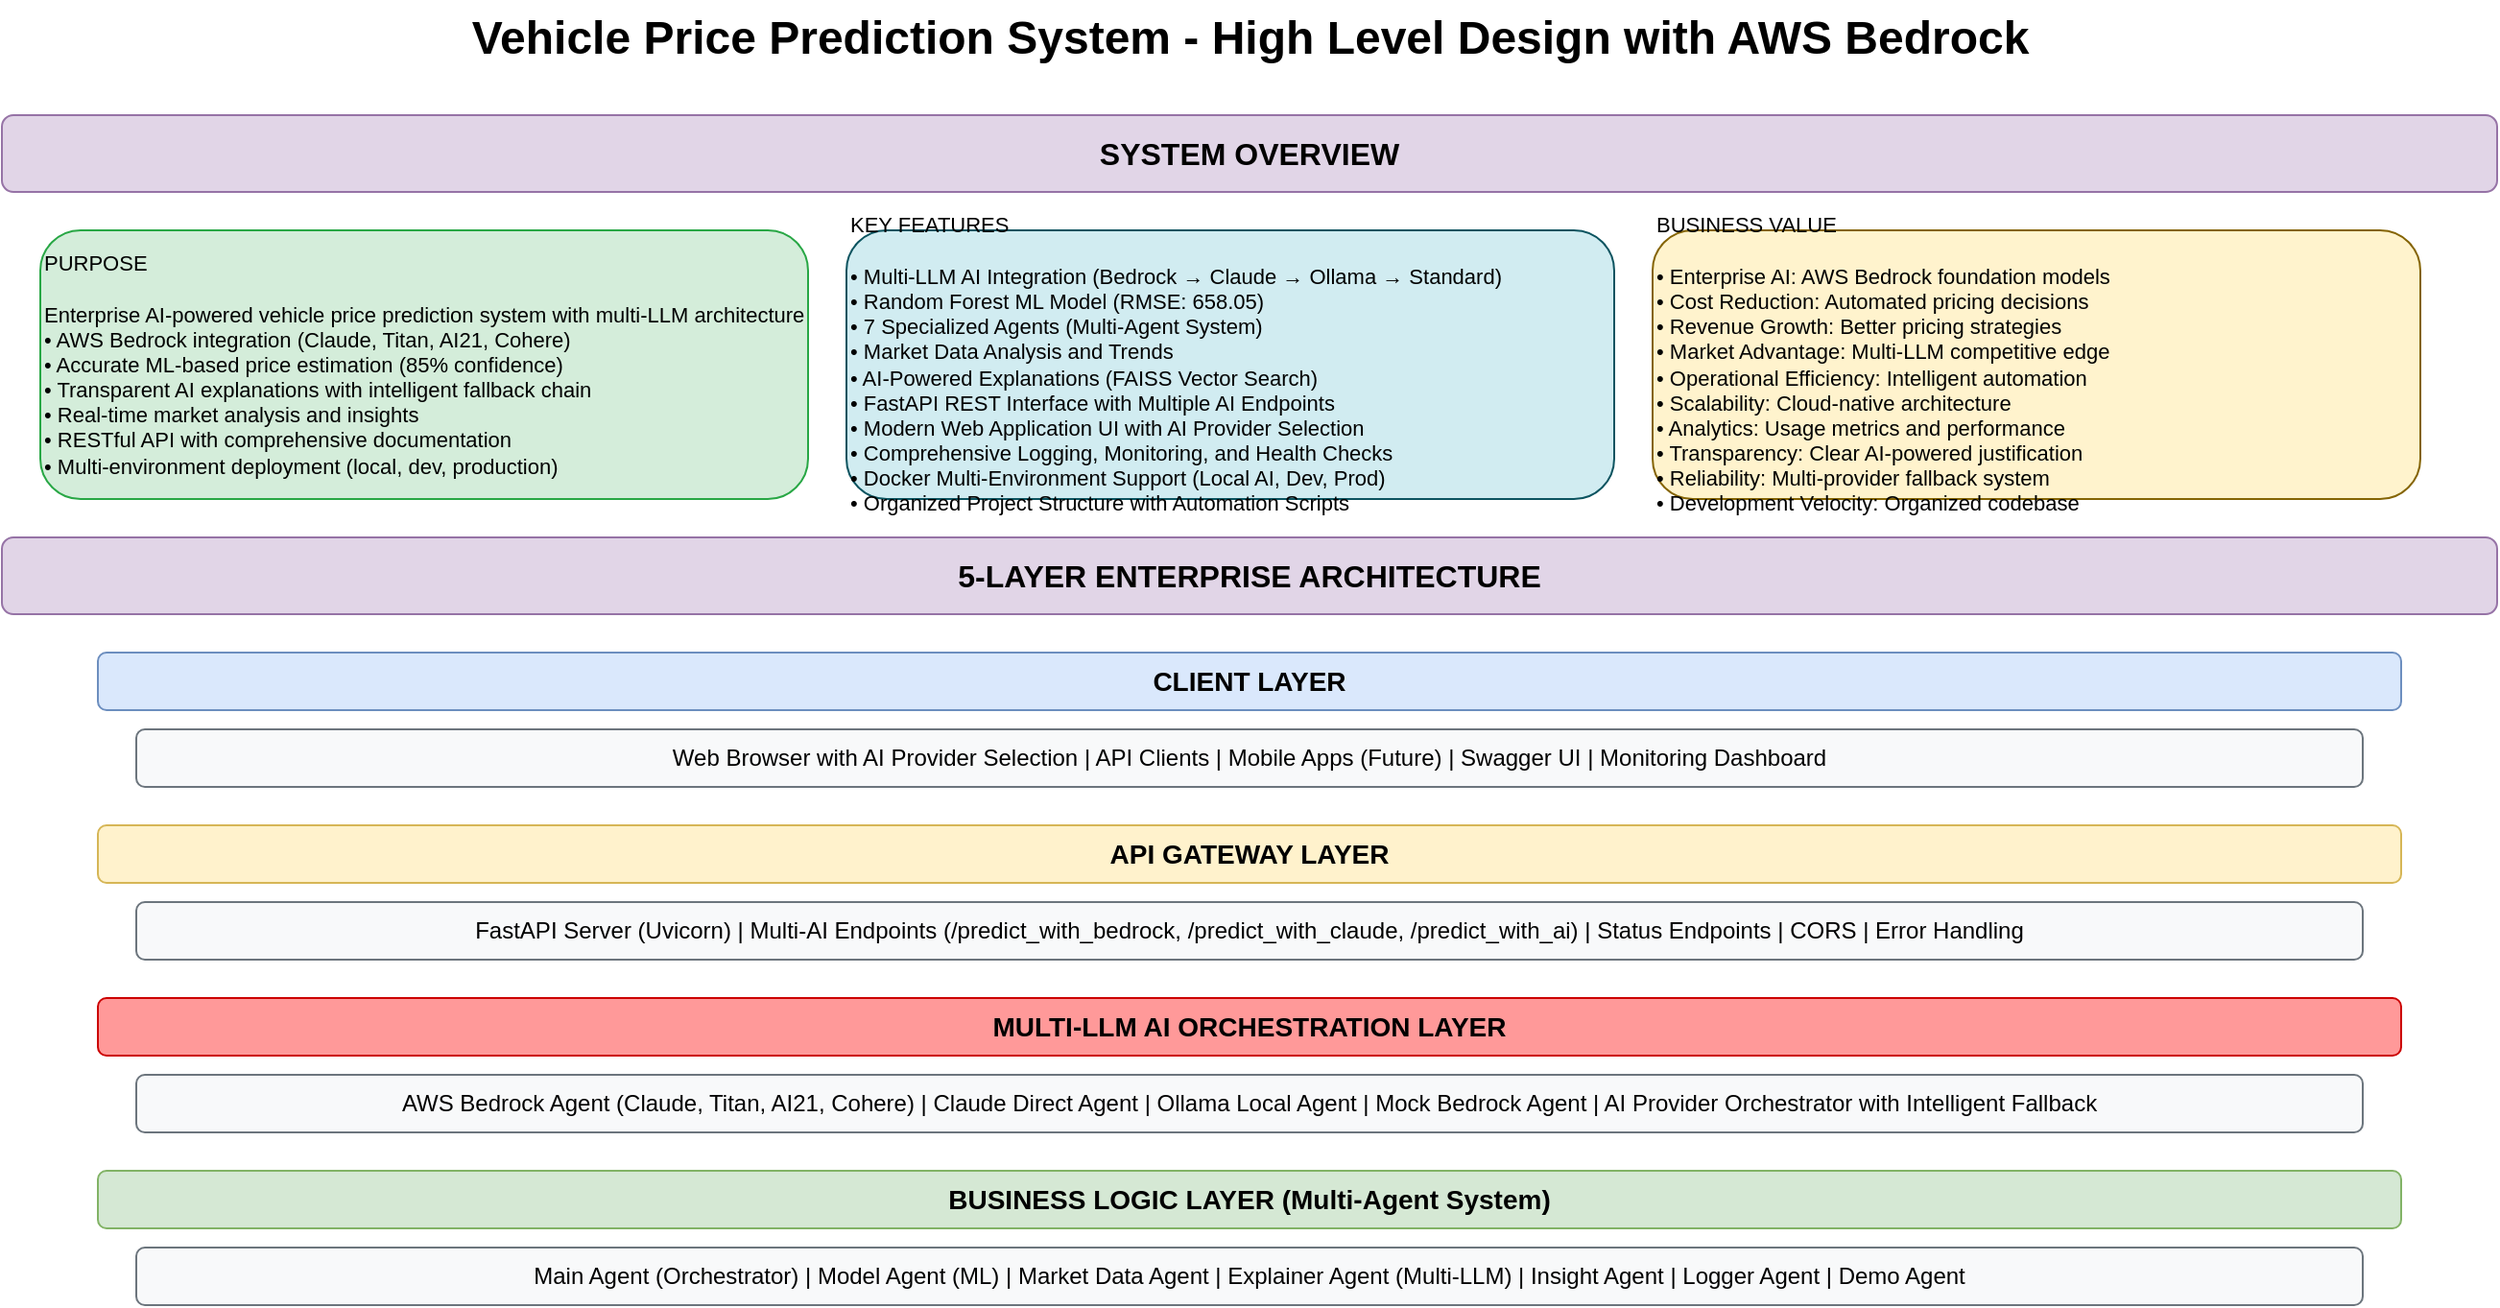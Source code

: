 <?xml version="1.0" encoding="UTF-8"?>
<mxfile version="24.6.4" type="device">
  <diagram name="System Overview" id="overview">
    <mxGraphModel dx="1422" dy="794" grid="1" gridSize="10" guides="1" tooltips="1" connect="1" arrows="1" fold="1" page="1" pageScale="1" pageWidth="1400" pageHeight="1000" math="0" shadow="0">
      <root>
        <mxCell id="0" />
        <mxCell id="1" parent="0" />
        
        <mxCell id="title" value="Vehicle Price Prediction System - High Level Design with AWS Bedrock" style="text;strokeColor=none;fillColor=none;html=1;fontSize=24;fontStyle=1;verticalAlign=middle;align=center;" vertex="1" parent="1">
          <mxGeometry x="150" y="20" width="1100" height="40" as="geometry" />
        </mxCell>
        
        <mxCell id="overview-box" value="SYSTEM OVERVIEW" style="rounded=1;whiteSpace=wrap;html=1;fontSize=16;fontStyle=1;fillColor=#e1d5e7;strokeColor=#9673a6;" vertex="1" parent="1">
          <mxGeometry x="50" y="80" width="1300" height="40" as="geometry" />
        </mxCell>
        
        <mxCell id="purpose" value="PURPOSE&#xa;&#xa;Enterprise AI-powered vehicle price prediction system with multi-LLM architecture&#xa;• AWS Bedrock integration (Claude, Titan, AI21, Cohere)&#xa;• Accurate ML-based price estimation (85% confidence)&#xa;• Transparent AI explanations with intelligent fallback chain&#xa;• Real-time market analysis and insights&#xa;• RESTful API with comprehensive documentation&#xa;• Multi-environment deployment (local, dev, production)" style="rounded=1;whiteSpace=wrap;html=1;fillColor=#d4edda;strokeColor=#28a745;fontSize=11;align=left;" vertex="1" parent="1">
          <mxGeometry x="70" y="140" width="400" height="140" as="geometry" />
        </mxCell>
        
        <mxCell id="features" value="KEY FEATURES&#xa;&#xa;• Multi-LLM AI Integration (Bedrock → Claude → Ollama → Standard)&#xa;• Random Forest ML Model (RMSE: 658.05)&#xa;• 7 Specialized Agents (Multi-Agent System)&#xa;• Market Data Analysis and Trends&#xa;• AI-Powered Explanations (FAISS Vector Search)&#xa;• FastAPI REST Interface with Multiple AI Endpoints&#xa;• Modern Web Application UI with AI Provider Selection&#xa;• Comprehensive Logging, Monitoring, and Health Checks&#xa;• Docker Multi-Environment Support (Local AI, Dev, Prod)&#xa;• Organized Project Structure with Automation Scripts" style="rounded=1;whiteSpace=wrap;html=1;fillColor=#d1ecf1;strokeColor=#0c5460;fontSize=11;align=left;" vertex="1" parent="1">
          <mxGeometry x="490" y="140" width="400" height="140" as="geometry" />
        </mxCell>
        
        <mxCell id="business-value" value="BUSINESS VALUE&#xa;&#xa;• Enterprise AI: AWS Bedrock foundation models&#xa;• Cost Reduction: Automated pricing decisions&#xa;• Revenue Growth: Better pricing strategies&#xa;• Market Advantage: Multi-LLM competitive edge&#xa;• Operational Efficiency: Intelligent automation&#xa;• Scalability: Cloud-native architecture&#xa;• Analytics: Usage metrics and performance&#xa;• Transparency: Clear AI-powered justification&#xa;• Reliability: Multi-provider fallback system&#xa;• Development Velocity: Organized codebase" style="rounded=1;whiteSpace=wrap;html=1;fillColor=#fff3cd;strokeColor=#856404;fontSize=11;align=left;" vertex="1" parent="1">
          <mxGeometry x="910" y="140" width="400" height="140" as="geometry" />
        </mxCell>
        
        <mxCell id="arch-title" value="5-LAYER ENTERPRISE ARCHITECTURE" style="rounded=1;whiteSpace=wrap;html=1;fontSize=16;fontStyle=1;fillColor=#e1d5e7;strokeColor=#9673a6;" vertex="1" parent="1">
          <mxGeometry x="50" y="300" width="1300" height="40" as="geometry" />
        </mxCell>
        
        <mxCell id="client-layer" value="CLIENT LAYER" style="rounded=1;whiteSpace=wrap;html=1;fontSize=14;fontStyle=1;fillColor=#dae8fc;strokeColor=#6c8ebf;" vertex="1" parent="1">
          <mxGeometry x="100" y="360" width="1200" height="30" as="geometry" />
        </mxCell>
        
        <mxCell id="client-components" value="Web Browser with AI Provider Selection | API Clients | Mobile Apps (Future) | Swagger UI | Monitoring Dashboard" style="rounded=1;whiteSpace=wrap;html=1;fillColor=#f8f9fa;strokeColor=#6c757d;fontSize=12;" vertex="1" parent="1">
          <mxGeometry x="120" y="400" width="1160" height="30" as="geometry" />
        </mxCell>
        
        <mxCell id="api-layer" value="API GATEWAY LAYER" style="rounded=1;whiteSpace=wrap;html=1;fontSize=14;fontStyle=1;fillColor=#fff2cc;strokeColor=#d6b656;" vertex="1" parent="1">
          <mxGeometry x="100" y="450" width="1200" height="30" as="geometry" />
        </mxCell>
        
        <mxCell id="api-components" value="FastAPI Server (Uvicorn) | Multi-AI Endpoints (/predict_with_bedrock, /predict_with_claude, /predict_with_ai) | Status Endpoints | CORS | Error Handling" style="rounded=1;whiteSpace=wrap;html=1;fillColor=#f8f9fa;strokeColor=#6c757d;fontSize=12;" vertex="1" parent="1">
          <mxGeometry x="120" y="490" width="1160" height="30" as="geometry" />
        </mxCell>
        
        <mxCell id="ai-layer" value="MULTI-LLM AI ORCHESTRATION LAYER" style="rounded=1;whiteSpace=wrap;html=1;fontSize=14;fontStyle=1;fillColor=#ff9999;strokeColor=#cc0000;" vertex="1" parent="1">
          <mxGeometry x="100" y="540" width="1200" height="30" as="geometry" />
        </mxCell>
        
        <mxCell id="ai-components" value="AWS Bedrock Agent (Claude, Titan, AI21, Cohere) | Claude Direct Agent | Ollama Local Agent | Mock Bedrock Agent | AI Provider Orchestrator with Intelligent Fallback" style="rounded=1;whiteSpace=wrap;html=1;fillColor=#f8f9fa;strokeColor=#6c757d;fontSize=12;" vertex="1" parent="1">
          <mxGeometry x="120" y="580" width="1160" height="30" as="geometry" />
        </mxCell>
        
        <mxCell id="business-layer" value="BUSINESS LOGIC LAYER (Multi-Agent System)" style="rounded=1;whiteSpace=wrap;html=1;fontSize=14;fontStyle=1;fillColor=#d5e8d4;strokeColor=#82b366;" vertex="1" parent="1">
          <mxGeometry x="100" y="630" width="1200" height="30" as="geometry" />
        </mxCell>
        
        <mxCell id="business-components" value="Main Agent (Orchestrator) | Model Agent (ML) | Market Data Agent | Explainer Agent (Multi-LLM) | Insight Agent | Logger Agent | Demo Agent" style="rounded=1;whiteSpace=wrap;html=1;fillColor=#f8f9fa;strokeColor=#6c757d;fontSize=12;" vertex="1" parent="1">
          <mxGeometry x="120" y="670" width="1160" height="30" as="geometry" />
        </mxCell>
        
        <mxCell id="data-layer" value="DATA & INFRASTRUCTURE LAYER" style="rounded=1;whiteSpace=wrap;html=1;fontSize=14;fontStyle=1;fillColor=#e1d5e7;strokeColor=#9673a6;" vertex="1" parent="1">
          <mxGeometry x="100" y="720" width="1200" height="30" as="geometry" />
        </mxCell>
        
        <mxCell id="data-components" value="Historical Vehicle Data | Market Trends | ML Model (Pickle) | SQLite Database | FAISS Vector Index | Knowledge Docs | Docker Multi-Environment | Config Management" style="rounded=1;whiteSpace=wrap;html=1;fillColor=#f8f9fa;strokeColor=#6c757d;fontSize=12;" vertex="1" parent="1">
          <mxGeometry x="120" y="760" width="1160" height="30" as="geometry" />
        </mxCell>
        
        <!-- Flow Arrows -->
        <mxCell id="arrow1" style="edgeStyle=orthogonalEdgeStyle;rounded=0;orthogonalLoop=1;jettySize=auto;html=1;strokeWidth=3;strokeColor=#d79b00;" edge="1" parent="1" source="client-layer" target="api-layer">
          <mxGeometry relative="1" as="geometry" />
        </mxCell>
        
        <mxCell id="arrow2" style="edgeStyle=orthogonalEdgeStyle;rounded=0;orthogonalLoop=1;jettySize=auto;html=1;strokeWidth=3;strokeColor=#d79b00;" edge="1" parent="1" source="api-layer" target="ai-layer">
          <mxGeometry relative="1" as="geometry" />
        </mxCell>
        
        <mxCell id="arrow3" style="edgeStyle=orthogonalEdgeStyle;rounded=0;orthogonalLoop=1;jettySize=auto;html=1;strokeWidth=3;strokeColor=#cc0000;" edge="1" parent="1" source="ai-layer" target="business-layer">
          <mxGeometry relative="1" as="geometry" />
        </mxCell>
        
        <mxCell id="arrow4" style="edgeStyle=orthogonalEdgeStyle;rounded=0;orthogonalLoop=1;jettySize=auto;html=1;strokeWidth=3;strokeColor=#82b366;" edge="1" parent="1" source="business-layer" target="data-layer">
          <mxGeometry relative="1" as="geometry" />
        </mxCell>
        
        <!-- Key Features Section -->
        <mxCell id="key-features-title" value="KEY ARCHITECTURAL DECISIONS" style="rounded=1;whiteSpace=wrap;html=1;fontSize=16;fontStyle=1;fillColor=#e1d5e7;strokeColor=#9673a6;" vertex="1" parent="1">
          <mxGeometry x="50" y="820" width="1300" height="40" as="geometry" />
        </mxCell>
        
        <mxCell id="decision1" value="Multi-LLM Architecture&#xa;&#xa;• Primary: AWS Bedrock (Enterprise)&#xa;• Secondary: Claude Direct API&#xa;• Tertiary: Ollama (Local)&#xa;• Fallback: Standard responses&#xa;• Intelligent provider selection" style="rounded=1;whiteSpace=wrap;html=1;fillColor=#ff9999;strokeColor=#cc0000;fontSize=11;align=left;" vertex="1" parent="1">
          <mxGeometry x="70" y="880" width="240" height="120" as="geometry" />
        </mxCell>
        
        <mxCell id="decision2" value="Organized Project Structure&#xa;&#xa;• config/ - Environment files&#xa;• docker/ - Multi-environment&#xa;• docs/ - Documentation&#xa;• scripts/ - Automation&#xa;• src/agents/ - AI components" style="rounded=1;whiteSpace=wrap;html=1;fillColor=#d4edda;strokeColor=#28a745;fontSize=11;align=left;" vertex="1" parent="1">
          <mxGeometry x="330" y="880" width="240" height="120" as="geometry" />
        </mxCell>
        
        <mxCell id="decision3" value="Multi-Environment Support&#xa;&#xa;• Local: Mock Bedrock + Ollama&#xa;• Development: Real services&#xa;• Production: Full AWS integration&#xa;• Docker compositions for each&#xa;• Environment-specific configs" style="rounded=1;whiteSpace=wrap;html=1;fillColor=#cce5ff;strokeColor=#0066cc;fontSize=11;align=left;" vertex="1" parent="1">
          <mxGeometry x="590" y="880" width="240" height="120" as="geometry" />
        </mxCell>
        
        <mxCell id="decision4" value="Agent-Based Architecture&#xa;&#xa;• Modular, maintainable design&#xa;• Perceive-Decide-Act pattern&#xa;• Specialized agent responsibilities&#xa;• Coordinated by main orchestrator&#xa;• Scalable and extensible" style="rounded=1;whiteSpace=wrap;html=1;fillColor=#fff3cd;strokeColor=#856404;fontSize=11;align=left;" vertex="1" parent="1">
          <mxGeometry x="850" y="880" width="240" height="120" as="geometry" />
        </mxCell>
        
        <mxCell id="decision5" value="Automation & DevOps&#xa;&#xa;• Setup scripts for each environment&#xa;• Health monitoring and checks&#xa;• Automated testing pipeline&#xa;• Production deployment scripts&#xa;• Comprehensive documentation" style="rounded=1;whiteSpace=wrap;html=1;fillColor=#f8cecc;strokeColor=#b85450;fontSize=11;align=left;" vertex="1" parent="1">
          <mxGeometry x="1110" y="880" width="240" height="120" as="geometry" />
        </mxCell>
        
      </root>
    </mxGraphModel>
  </diagram>
</mxfile>
        
        <mxCell id="principles" value="• Separation of Concerns: Each layer has distinct responsibilities&#xa;• Modularity: Components are loosely coupled and highly cohesive&#xa;• Scalability: Architecture supports horizontal and vertical scaling&#xa;• Maintainability: Clear structure for easy updates and debugging&#xa;• Extensibility: Easy to add new features and agents" style="rounded=1;whiteSpace=wrap;html=1;fillColor=#f8f9fa;strokeColor=#6c757d;fontSize=11;align=left;" vertex="1" parent="1">
          <mxGeometry x="100" y="750" width="950" height="70" as="geometry" />
        </mxCell>
        
      </root>
    </mxGraphModel>
  </diagram>
  
  <diagram name="Multi-Agent System" id="agents">
    <mxGraphModel dx="1422" dy="794" grid="1" gridSize="10" guides="1" tooltips="1" connect="1" arrows="1" fold="1" page="1" pageScale="1" pageWidth="1169" pageHeight="827" math="0" shadow="0">
      <root>
        <mxCell id="0" />
        <mxCell id="1" parent="0" />
        
        <mxCell id="agent-title" value="Multi-Agent System Design and Data Flow" style="text;strokeColor=none;fillColor=none;html=1;fontSize=22;fontStyle=1;verticalAlign=middle;align=center;" vertex="1" parent="1">
          <mxGeometry x="250" y="20" width="600" height="40" as="geometry" />
        </mxCell>
        
        <mxCell id="main-agent" value="MAIN AGENT&#xa;(Orchestrator)&#xa;&#xa;Perceive-Decide-Act Pattern:&#xa;• PERCEIVE: Input validation&#xa;• DECIDE: Agent coordination&#xa;• ACT: Response generation&#xa;&#xa;Response Time: ~300ms" style="ellipse;whiteSpace=wrap;html=1;fillColor=#d4edda;strokeColor=#28a745;fontSize=12;fontStyle=1;" vertex="1" parent="1">
          <mxGeometry x="450" y="350" width="200" height="140" as="geometry" />
        </mxCell>
        
        <mxCell id="model-agent" value="MODEL AGENT&#xa;&#xa;• Load Random Forest model&#xa;• Feature preprocessing&#xa;• Price prediction execution&#xa;• Model validation&#xa;&#xa;Input: Vehicle features&#xa;Output: Price + confidence&#xa;Accuracy: 85%" style="rounded=1;whiteSpace=wrap;html=1;fillColor=#cce5ff;strokeColor=#0066cc;fontSize=10;" vertex="1" parent="1">
          <mxGeometry x="150" y="100" width="180" height="120" as="geometry" />
        </mxCell>
        
        <mxCell id="market-agent" value="MARKET AGENT&#xa;&#xa;• Data loading and merging&#xa;• Market trend analysis&#xa;• Real-time data processing&#xa;• External API integration&#xa;&#xa;Input: CSV files&#xa;Output: Market insights&#xa;Processing: ~150ms" style="rounded=1;whiteSpace=wrap;html=1;fillColor=#fff2cc;strokeColor=#d6b656;fontSize=10;" vertex="1" parent="1">
          <mxGeometry x="700" y="100" width="180" height="120" as="geometry" />
        </mxCell>
        
        <mxCell id="explainer-agent" value="EXPLAINER AGENT&#xa;&#xa;• FAISS vector similarity search&#xa;• AI-powered explanations&#xa;• Feature importance analysis&#xa;• Human-readable reasoning&#xa;&#xa;Input: Prediction context&#xa;Output: Explanations&#xa;Vector DB: 384 dimensions" style="rounded=1;whiteSpace=wrap;html=1;fillColor=#e6ffe6;strokeColor=#00cc44;fontSize=10;" vertex="1" parent="1">
          <mxGeometry x="150" y="600" width="180" height="120" as="geometry" />
        </mxCell>
        
        <mxCell id="insight-agent" value="INSIGHT AGENT&#xa;&#xa;• Market recommendations&#xa;• Price trend analysis&#xa;• Investment advice&#xa;• Risk assessment&#xa;&#xa;Input: Market data + prediction&#xa;Output: Strategic insights&#xa;Confidence: High" style="rounded=1;whiteSpace=wrap;html=1;fillColor=#ffe6f2;strokeColor=#cc0066;fontSize=10;" vertex="1" parent="1">
          <mxGeometry x="700" y="600" width="180" height="120" as="geometry" />
        </mxCell>
        
        <mxCell id="logger-agent" value="LOGGER AGENT&#xa;&#xa;• Prediction audit logging&#xa;• Performance metrics&#xa;• Error monitoring&#xa;• Database operations&#xa;&#xa;Input: All activities&#xa;Output: Audit trail&#xa;Storage: SQLite" style="rounded=1;whiteSpace=wrap;html=1;fillColor=#f0f0f0;strokeColor=#666666;fontSize=10;" vertex="1" parent="1">
          <mxGeometry x="450" y="100" width="180" height="120" as="geometry" />
        </mxCell>
        
        <mxCell id="comm1" style="edgeStyle=orthogonalEdgeStyle;rounded=0;orthogonalLoop=1;jettySize=auto;html=1;strokeWidth=2;strokeColor=#28a745;startArrow=classic;startFill=1;" edge="1" parent="1" source="main-agent" target="model-agent">
          <mxGeometry relative="1" as="geometry" />
        </mxCell>
        
        <mxCell id="comm2" style="edgeStyle=orthogonalEdgeStyle;rounded=0;orthogonalLoop=1;jettySize=auto;html=1;strokeWidth=2;strokeColor=#d6b656;startArrow=classic;startFill=1;" edge="1" parent="1" source="main-agent" target="market-agent">
          <mxGeometry relative="1" as="geometry" />
        </mxCell>
        
        <mxCell id="comm3" style="edgeStyle=orthogonalEdgeStyle;rounded=0;orthogonalLoop=1;jettySize=auto;html=1;strokeWidth=2;strokeColor=#00cc44;startArrow=classic;startFill=1;" edge="1" parent="1" source="main-agent" target="explainer-agent">
          <mxGeometry relative="1" as="geometry" />
        </mxCell>
        
        <mxCell id="comm4" style="edgeStyle=orthogonalEdgeStyle;rounded=0;orthogonalLoop=1;jettySize=auto;html=1;strokeWidth=2;strokeColor=#cc0066;startArrow=classic;startFill=1;" edge="1" parent="1" source="main-agent" target="insight-agent">
          <mxGeometry relative="1" as="geometry" />
        </mxCell>
        
        <mxCell id="comm5" style="edgeStyle=orthogonalEdgeStyle;rounded=0;orthogonalLoop=1;jettySize=auto;html=1;strokeWidth=2;strokeColor=#666666;startArrow=classic;startFill=1;" edge="1" parent="1" source="main-agent" target="logger-agent">
          <mxGeometry relative="1" as="geometry" />
        </mxCell>
        
        <mxCell id="patterns-title" value="DESIGN PATTERNS" style="text;strokeColor=none;fillColor=none;html=1;fontSize=14;fontStyle=1;verticalAlign=middle;align=center;" vertex="1" parent="1">
          <mxGeometry x="950" y="300" width="200" height="30" as="geometry" />
        </mxCell>
        
        <mxCell id="patterns" value="• Orchestrator Pattern: Main Agent coordinates&#xa;• Observer Pattern: Logger monitors all&#xa;• Strategy Pattern: Different algorithms&#xa;• Factory Pattern: Agent creation&#xa;• Chain of Responsibility: Sequential processing&#xa;• Command Pattern: Task execution&#xa;• Facade Pattern: Simple API interface" style="rounded=1;whiteSpace=wrap;html=1;fillColor=#f8f9fa;strokeColor=#6c757d;fontSize=10;align=left;" vertex="1" parent="1">
          <mxGeometry x="950" y="340" width="200" height="140" as="geometry" />
        </mxCell>
        
        <mxCell id="metrics-title" value="PERFORMANCE METRICS" style="text;strokeColor=none;fillColor=none;html=1;fontSize=14;fontStyle=1;verticalAlign=middle;align=center;" vertex="1" parent="1">
          <mxGeometry x="950" y="500" width="200" height="30" as="geometry" />
        </mxCell>
        
        <mxCell id="metrics" value="• Training RMSE: 658.05&#xa;• Test RMSE: 2670.00&#xa;• Prediction Accuracy: ~85%&#xa;• Response Time: 200-500ms&#xa;• Concurrent Users: 50-100&#xa;• Requests/Second: 100-200&#xa;• Model Features: 4&#xa;• Model Size: ~50MB" style="rounded=1;whiteSpace=wrap;html=1;fillColor=#d1ecf1;strokeColor=#0c5460;fontSize=10;align=left;" vertex="1" parent="1">
          <mxGeometry x="950" y="540" width="200" height="140" as="geometry" />
        </mxCell>
        
      </root>
    </mxGraphModel>
  </diagram>
</mxfile>
